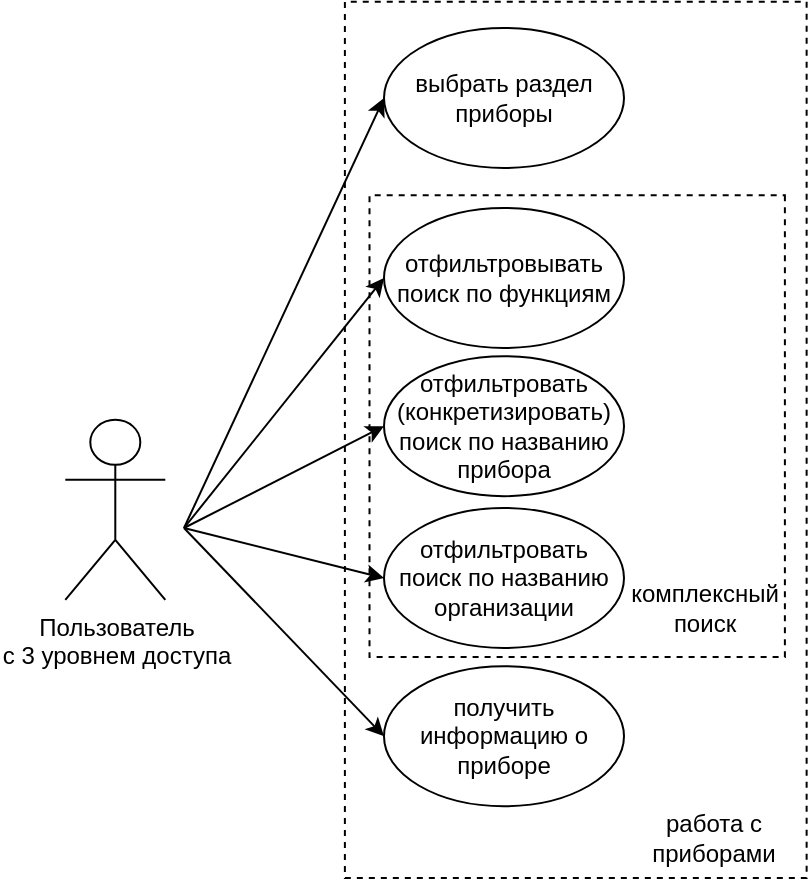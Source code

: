 <mxfile version="21.1.1" type="device">
  <diagram id="pygfT3u5NUwtUzpT6nLH" name="Страница 1">
    <mxGraphModel dx="1235" dy="646" grid="1" gridSize="10" guides="1" tooltips="1" connect="1" arrows="1" fold="1" page="1" pageScale="1" pageWidth="827" pageHeight="1169" math="0" shadow="0">
      <root>
        <mxCell id="0" />
        <mxCell id="1" parent="0" />
        <mxCell id="7awePbtiz8HvHDE2oNdT-27" value="" style="rounded=0;whiteSpace=wrap;html=1;rotation=90;fillColor=none;dashed=1;" parent="1" vertex="1">
          <mxGeometry x="436.83" y="510.53" width="438.1" height="230.87" as="geometry" />
        </mxCell>
        <mxCell id="7awePbtiz8HvHDE2oNdT-33" value="" style="rounded=0;whiteSpace=wrap;html=1;rotation=90;fillColor=none;dashed=1;" parent="1" vertex="1">
          <mxGeometry x="541.17" y="515.24" width="230.86" height="207.69" as="geometry" />
        </mxCell>
        <mxCell id="7awePbtiz8HvHDE2oNdT-13" value="&lt;font style=&quot;vertical-align: inherit;&quot;&gt;&lt;font style=&quot;vertical-align: inherit;&quot;&gt;Пользователь &lt;/font&gt;&lt;/font&gt;&lt;br&gt;&lt;font style=&quot;vertical-align: inherit;&quot;&gt;&lt;font style=&quot;vertical-align: inherit;&quot;&gt;с 3 уровнем доступа&lt;/font&gt;&lt;/font&gt;" style="shape=umlActor;verticalLabelPosition=bottom;verticalAlign=top;html=1;outlineConnect=0;" parent="1" vertex="1">
          <mxGeometry x="400.65" y="615.89" width="50" height="90" as="geometry" />
        </mxCell>
        <mxCell id="7awePbtiz8HvHDE2oNdT-14" value="&lt;font style=&quot;vertical-align: inherit;&quot;&gt;&lt;font style=&quot;vertical-align: inherit;&quot;&gt;отфильтровывать поиск по функциям&lt;/font&gt;&lt;/font&gt;" style="ellipse;whiteSpace=wrap;html=1;" parent="1" vertex="1">
          <mxGeometry x="560" y="510" width="120" height="70" as="geometry" />
        </mxCell>
        <mxCell id="7awePbtiz8HvHDE2oNdT-15" value="&lt;font style=&quot;vertical-align: inherit;&quot;&gt;&lt;font style=&quot;vertical-align: inherit;&quot;&gt;&lt;font style=&quot;vertical-align: inherit;&quot;&gt;&lt;font style=&quot;vertical-align: inherit;&quot;&gt;отфильтровать (конкретизировать) поиск по названию прибора&lt;/font&gt;&lt;/font&gt;&lt;/font&gt;&lt;/font&gt;" style="ellipse;whiteSpace=wrap;html=1;" parent="1" vertex="1">
          <mxGeometry x="560" y="584.09" width="120" height="70" as="geometry" />
        </mxCell>
        <mxCell id="7awePbtiz8HvHDE2oNdT-16" value="&lt;font style=&quot;vertical-align: inherit;&quot;&gt;&lt;font style=&quot;vertical-align: inherit;&quot;&gt;получить информацию о приборе&lt;/font&gt;&lt;/font&gt;" style="ellipse;whiteSpace=wrap;html=1;" parent="1" vertex="1">
          <mxGeometry x="560" y="739.13" width="120" height="70" as="geometry" />
        </mxCell>
        <mxCell id="7awePbtiz8HvHDE2oNdT-20" value="&lt;font style=&quot;vertical-align: inherit;&quot;&gt;&lt;font style=&quot;vertical-align: inherit;&quot;&gt;выбрать раздел приборы&lt;/font&gt;&lt;/font&gt;" style="ellipse;whiteSpace=wrap;html=1;" parent="1" vertex="1">
          <mxGeometry x="560" y="420" width="120" height="70" as="geometry" />
        </mxCell>
        <mxCell id="7awePbtiz8HvHDE2oNdT-28" value="&lt;font style=&quot;vertical-align: inherit;&quot;&gt;&lt;font style=&quot;vertical-align: inherit;&quot;&gt;работа с приборами&lt;/font&gt;&lt;/font&gt;" style="text;html=1;strokeColor=none;fillColor=none;align=center;verticalAlign=middle;whiteSpace=wrap;rounded=0;dashed=1;" parent="1" vertex="1">
          <mxGeometry x="680" y="810" width="90" height="30" as="geometry" />
        </mxCell>
        <mxCell id="7awePbtiz8HvHDE2oNdT-32" value="отфильтровать поиск по названию организации" style="ellipse;whiteSpace=wrap;html=1;" parent="1" vertex="1">
          <mxGeometry x="560" y="660" width="120" height="70" as="geometry" />
        </mxCell>
        <mxCell id="7awePbtiz8HvHDE2oNdT-34" value="комплексный &lt;br&gt;поиск" style="text;html=1;align=center;verticalAlign=middle;resizable=0;points=[];autosize=1;strokeColor=none;fillColor=none;" parent="1" vertex="1">
          <mxGeometry x="670" y="690" width="100" height="40" as="geometry" />
        </mxCell>
        <mxCell id="7awePbtiz8HvHDE2oNdT-46" value="" style="endArrow=classic;html=1;rounded=0;entryX=0;entryY=0.5;entryDx=0;entryDy=0;" parent="1" target="7awePbtiz8HvHDE2oNdT-20" edge="1">
          <mxGeometry width="50" height="50" relative="1" as="geometry">
            <mxPoint x="460" y="670" as="sourcePoint" />
            <mxPoint x="590" y="560" as="targetPoint" />
          </mxGeometry>
        </mxCell>
        <mxCell id="7awePbtiz8HvHDE2oNdT-47" value="" style="endArrow=classic;html=1;rounded=0;entryX=0;entryY=0.5;entryDx=0;entryDy=0;" parent="1" target="7awePbtiz8HvHDE2oNdT-14" edge="1">
          <mxGeometry width="50" height="50" relative="1" as="geometry">
            <mxPoint x="460" y="670" as="sourcePoint" />
            <mxPoint x="590" y="560" as="targetPoint" />
          </mxGeometry>
        </mxCell>
        <mxCell id="7awePbtiz8HvHDE2oNdT-48" value="" style="endArrow=classic;html=1;rounded=0;entryX=0;entryY=0.5;entryDx=0;entryDy=0;" parent="1" target="7awePbtiz8HvHDE2oNdT-15" edge="1">
          <mxGeometry width="50" height="50" relative="1" as="geometry">
            <mxPoint x="460" y="670" as="sourcePoint" />
            <mxPoint x="590" y="560" as="targetPoint" />
          </mxGeometry>
        </mxCell>
        <mxCell id="7awePbtiz8HvHDE2oNdT-49" value="" style="endArrow=classic;html=1;rounded=0;entryX=0;entryY=0.5;entryDx=0;entryDy=0;" parent="1" target="7awePbtiz8HvHDE2oNdT-32" edge="1">
          <mxGeometry width="50" height="50" relative="1" as="geometry">
            <mxPoint x="460" y="670" as="sourcePoint" />
            <mxPoint x="590" y="560" as="targetPoint" />
          </mxGeometry>
        </mxCell>
        <mxCell id="7awePbtiz8HvHDE2oNdT-50" value="" style="endArrow=classic;html=1;rounded=0;entryX=0;entryY=0.5;entryDx=0;entryDy=0;" parent="1" target="7awePbtiz8HvHDE2oNdT-16" edge="1">
          <mxGeometry width="50" height="50" relative="1" as="geometry">
            <mxPoint x="460" y="670" as="sourcePoint" />
            <mxPoint x="590" y="560" as="targetPoint" />
          </mxGeometry>
        </mxCell>
      </root>
    </mxGraphModel>
  </diagram>
</mxfile>
